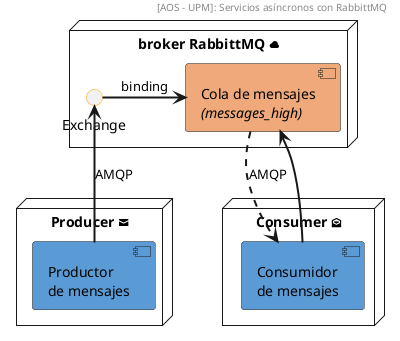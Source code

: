 @startuml
skinparam componentStyle uml2
skinparam sequenceArrowThickness 2

skinparam interface {
  borderColor orange
}

header [AOS - UPM]: Servicios asíncronos con RabbittMQ

node "Producer <&envelope-closed>" {
  component "Productor\nde mensajes" as producer #5B9BD5
}

node "Consumer <&envelope-open>" {
  component "Consumidor\nde mensajes" as consumer #5B9BD5
}
'note right
'consume los
'mensajes
'bajo demanda
'end note

node "broker RabbittMQ <&cloud>" {
  component cola #efa97a [
    Cola de mensajes
    //(messages_high)//
  ]
  interface Exchange
'  note left
'    high
'  end note

  producer -up-> Exchange: AMQP
  Exchange -right-> cola: binding

  cola .down.> consumer: AMQP
  consumer -up-> cola
}

@enduml
